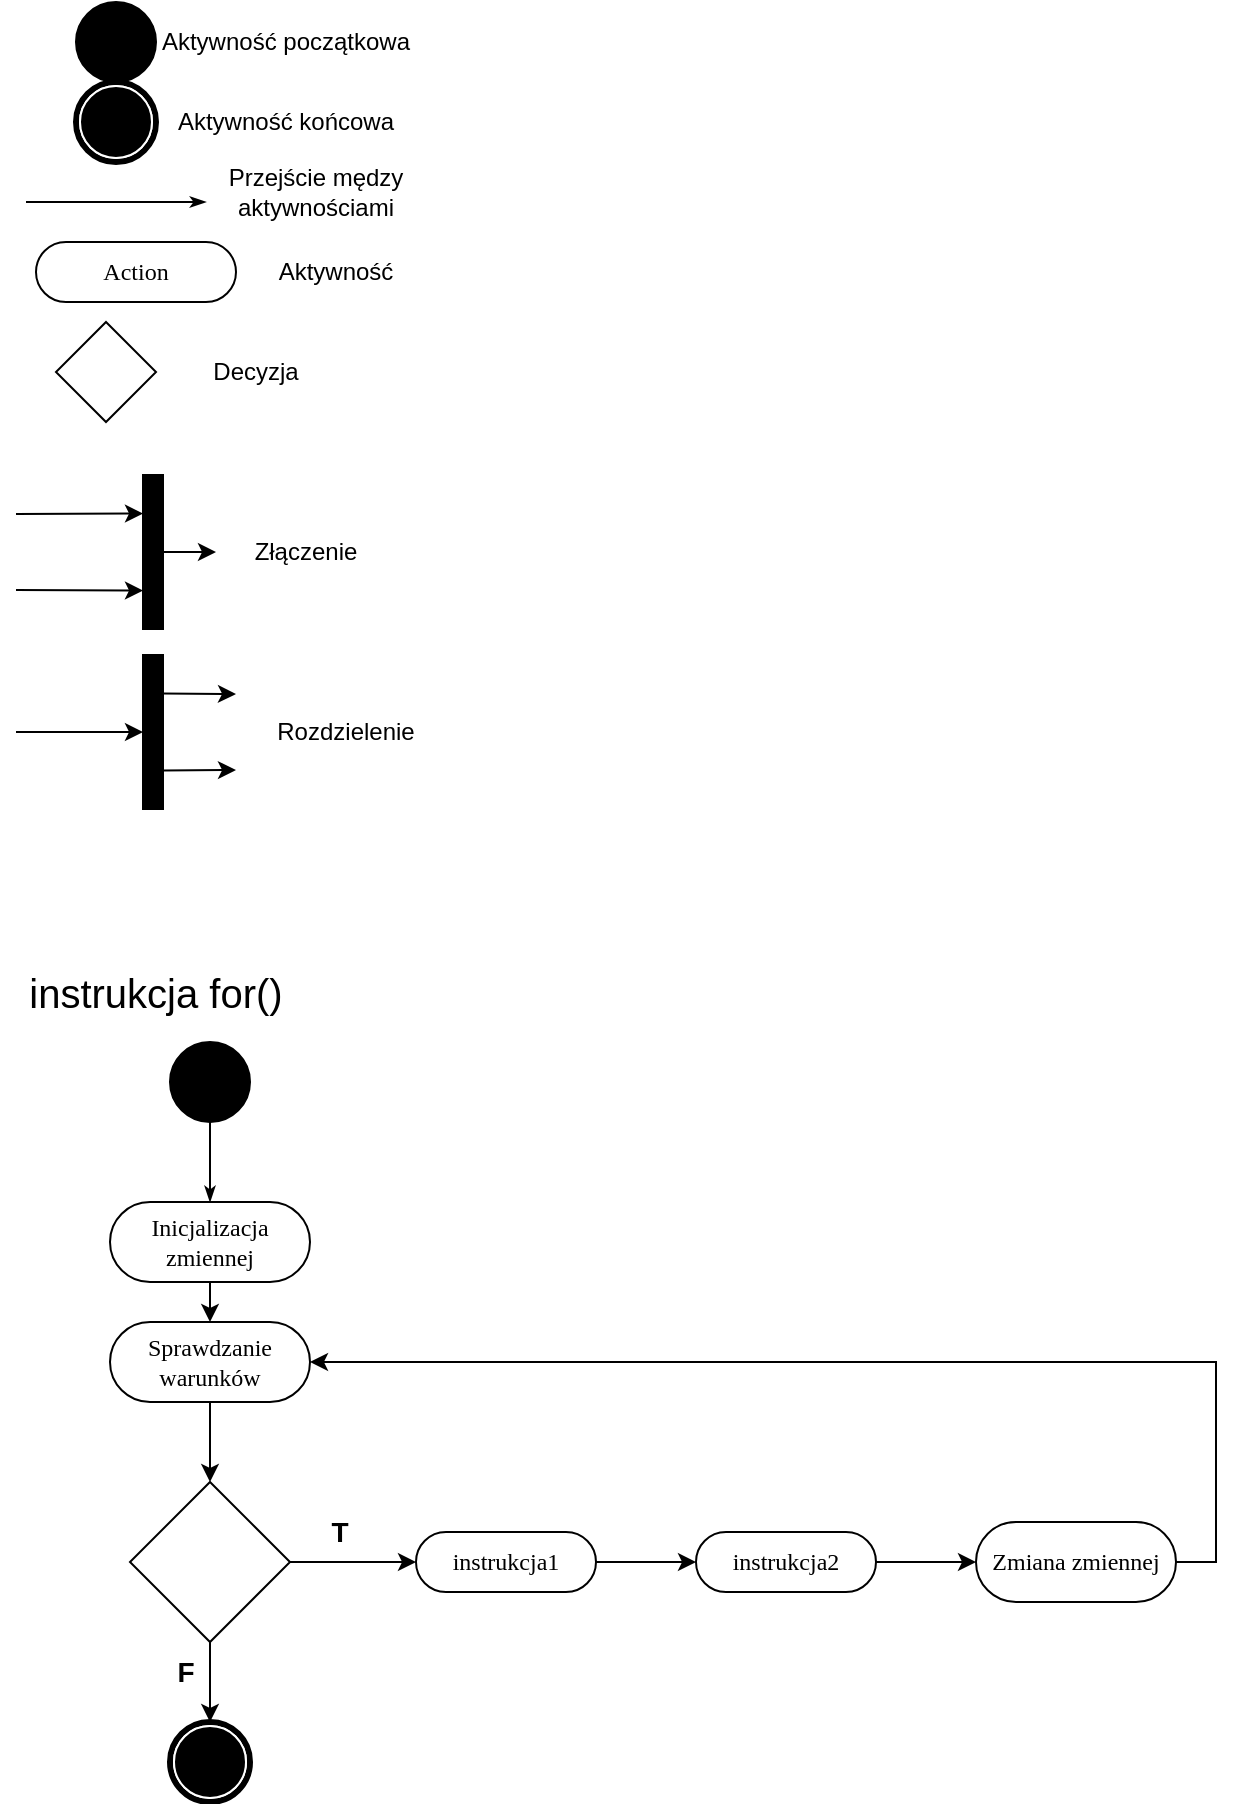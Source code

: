 <mxfile version="26.2.3" pages="7">
  <diagram id="w_kx2FqUCntdmE35-6Ks" name="Page-1">
    <mxGraphModel dx="1050" dy="542" grid="1" gridSize="10" guides="1" tooltips="1" connect="1" arrows="1" fold="1" page="1" pageScale="1" pageWidth="827" pageHeight="1169" math="0" shadow="0">
      <root>
        <mxCell id="0" />
        <mxCell id="1" parent="0" />
        <mxCell id="FZ1xehRNkNWjk5WlEBEU-1" value="" style="ellipse;whiteSpace=wrap;html=1;rounded=0;shadow=0;comic=0;labelBackgroundColor=none;strokeWidth=1;fillColor=#000000;fontFamily=Verdana;fontSize=12;align=center;" parent="1" vertex="1">
          <mxGeometry x="70" y="40" width="40" height="40" as="geometry" />
        </mxCell>
        <mxCell id="FZ1xehRNkNWjk5WlEBEU-4" value="Aktywność początkowa" style="text;html=1;align=center;verticalAlign=middle;whiteSpace=wrap;rounded=0;" parent="1" vertex="1">
          <mxGeometry x="110" y="45" width="130" height="30" as="geometry" />
        </mxCell>
        <mxCell id="4lk_tip4tuXyMQHW5981-1" value="" style="shape=mxgraph.bpmn.shape;html=1;verticalLabelPosition=bottom;labelBackgroundColor=#ffffff;verticalAlign=top;perimeter=ellipsePerimeter;outline=end;symbol=terminate;rounded=0;shadow=0;comic=0;strokeWidth=1;fontFamily=Verdana;fontSize=12;align=center;" parent="1" vertex="1">
          <mxGeometry x="70" y="80" width="40" height="40" as="geometry" />
        </mxCell>
        <mxCell id="4lk_tip4tuXyMQHW5981-2" value="Aktywność końcowa" style="text;html=1;align=center;verticalAlign=middle;whiteSpace=wrap;rounded=0;" parent="1" vertex="1">
          <mxGeometry x="110" y="85" width="130" height="30" as="geometry" />
        </mxCell>
        <mxCell id="XvQLIIZSQUq92FYBTIFU-1" style="edgeStyle=orthogonalEdgeStyle;rounded=0;html=1;labelBackgroundColor=none;startArrow=none;startFill=0;startSize=5;endArrow=classicThin;endFill=1;endSize=5;jettySize=auto;orthogonalLoop=1;strokeWidth=1;fontFamily=Verdana;fontSize=12" parent="1" edge="1">
          <mxGeometry relative="1" as="geometry">
            <Array as="points">
              <mxPoint x="125" y="140" />
              <mxPoint x="125" y="140" />
            </Array>
            <mxPoint x="45" y="140" as="sourcePoint" />
            <mxPoint x="135" y="140" as="targetPoint" />
          </mxGeometry>
        </mxCell>
        <mxCell id="XvQLIIZSQUq92FYBTIFU-2" value="Przejście mędzy aktywnościami" style="text;html=1;align=center;verticalAlign=middle;whiteSpace=wrap;rounded=0;" parent="1" vertex="1">
          <mxGeometry x="130" y="120" width="120" height="30" as="geometry" />
        </mxCell>
        <mxCell id="U39J2yKCnvJBjRCNDWG9-1" value="Action" style="rounded=1;whiteSpace=wrap;html=1;shadow=0;comic=0;labelBackgroundColor=none;strokeWidth=1;fontFamily=Verdana;fontSize=12;align=center;arcSize=50;" parent="1" vertex="1">
          <mxGeometry x="50" y="160" width="100" height="30" as="geometry" />
        </mxCell>
        <mxCell id="U39J2yKCnvJBjRCNDWG9-2" value="Aktywność" style="text;html=1;align=center;verticalAlign=middle;whiteSpace=wrap;rounded=0;" parent="1" vertex="1">
          <mxGeometry x="160" y="160" width="80" height="30" as="geometry" />
        </mxCell>
        <mxCell id="mOlvV827mGA5ZxGMZxDe-1" value="" style="rhombus;whiteSpace=wrap;html=1;" parent="1" vertex="1">
          <mxGeometry x="60" y="200" width="50" height="50" as="geometry" />
        </mxCell>
        <mxCell id="mOlvV827mGA5ZxGMZxDe-2" value="Decyzja" style="text;html=1;align=center;verticalAlign=middle;whiteSpace=wrap;rounded=0;" parent="1" vertex="1">
          <mxGeometry x="130" y="210" width="60" height="30" as="geometry" />
        </mxCell>
        <mxCell id="gX18eS5_Al3H6jgC21_I-1" value="" style="whiteSpace=wrap;html=1;rounded=0;shadow=0;comic=0;labelBackgroundColor=none;strokeWidth=1;fillColor=#000000;fontFamily=Verdana;fontSize=12;align=center;rotation=90;" parent="1" vertex="1">
          <mxGeometry x="70" y="310" width="77" height="10" as="geometry" />
        </mxCell>
        <mxCell id="gX18eS5_Al3H6jgC21_I-2" value="" style="endArrow=classic;html=1;rounded=0;entryX=0.25;entryY=1;entryDx=0;entryDy=0;" parent="1" target="gX18eS5_Al3H6jgC21_I-1" edge="1">
          <mxGeometry width="50" height="50" relative="1" as="geometry">
            <mxPoint x="40" y="296" as="sourcePoint" />
            <mxPoint x="470" y="300" as="targetPoint" />
          </mxGeometry>
        </mxCell>
        <mxCell id="gX18eS5_Al3H6jgC21_I-3" value="" style="endArrow=classic;html=1;rounded=0;entryX=0.75;entryY=1;entryDx=0;entryDy=0;" parent="1" target="gX18eS5_Al3H6jgC21_I-1" edge="1">
          <mxGeometry width="50" height="50" relative="1" as="geometry">
            <mxPoint x="40" y="334" as="sourcePoint" />
            <mxPoint x="90" y="330" as="targetPoint" />
          </mxGeometry>
        </mxCell>
        <mxCell id="gX18eS5_Al3H6jgC21_I-4" value="" style="endArrow=classic;html=1;rounded=0;exitX=0.5;exitY=0;exitDx=0;exitDy=0;" parent="1" source="gX18eS5_Al3H6jgC21_I-1" target="gX18eS5_Al3H6jgC21_I-5" edge="1">
          <mxGeometry width="50" height="50" relative="1" as="geometry">
            <mxPoint x="420" y="350" as="sourcePoint" />
            <mxPoint x="170" y="315" as="targetPoint" />
          </mxGeometry>
        </mxCell>
        <mxCell id="gX18eS5_Al3H6jgC21_I-5" value="Złączenie" style="text;html=1;align=center;verticalAlign=middle;whiteSpace=wrap;rounded=0;" parent="1" vertex="1">
          <mxGeometry x="140" y="300" width="90" height="30" as="geometry" />
        </mxCell>
        <mxCell id="Yi0ofjkJv2FGq6178irO-1" value="" style="whiteSpace=wrap;html=1;rounded=0;shadow=0;comic=0;labelBackgroundColor=none;strokeWidth=1;fillColor=#000000;fontFamily=Verdana;fontSize=12;align=center;rotation=90;" parent="1" vertex="1">
          <mxGeometry x="70" y="400" width="77" height="10" as="geometry" />
        </mxCell>
        <mxCell id="Yi0ofjkJv2FGq6178irO-3" value="" style="endArrow=classic;html=1;rounded=0;entryX=0.5;entryY=1;entryDx=0;entryDy=0;" parent="1" target="Yi0ofjkJv2FGq6178irO-1" edge="1">
          <mxGeometry width="50" height="50" relative="1" as="geometry">
            <mxPoint x="40" y="405" as="sourcePoint" />
            <mxPoint x="470" y="300" as="targetPoint" />
          </mxGeometry>
        </mxCell>
        <mxCell id="Yi0ofjkJv2FGq6178irO-4" value="" style="endArrow=classic;html=1;rounded=0;exitX=0.25;exitY=0;exitDx=0;exitDy=0;" parent="1" source="Yi0ofjkJv2FGq6178irO-1" edge="1">
          <mxGeometry width="50" height="50" relative="1" as="geometry">
            <mxPoint x="200" y="420" as="sourcePoint" />
            <mxPoint x="150" y="386" as="targetPoint" />
          </mxGeometry>
        </mxCell>
        <mxCell id="Yi0ofjkJv2FGq6178irO-5" value="" style="endArrow=classic;html=1;rounded=0;exitX=0.75;exitY=0;exitDx=0;exitDy=0;" parent="1" source="Yi0ofjkJv2FGq6178irO-1" edge="1">
          <mxGeometry width="50" height="50" relative="1" as="geometry">
            <mxPoint x="420" y="350" as="sourcePoint" />
            <mxPoint x="150" y="424" as="targetPoint" />
          </mxGeometry>
        </mxCell>
        <mxCell id="Yi0ofjkJv2FGq6178irO-6" value="Rozdzielenie" style="text;html=1;align=center;verticalAlign=middle;whiteSpace=wrap;rounded=0;" parent="1" vertex="1">
          <mxGeometry x="150" y="390" width="110" height="30" as="geometry" />
        </mxCell>
        <mxCell id="RwnUWSRpv2X-GetTT3OU-1" value="&lt;font style=&quot;font-size: 20px;&quot;&gt;instrukcja for()&lt;/font&gt;" style="text;html=1;align=center;verticalAlign=middle;whiteSpace=wrap;rounded=0;" vertex="1" parent="1">
          <mxGeometry x="40" y="520" width="140" height="30" as="geometry" />
        </mxCell>
        <mxCell id="RwnUWSRpv2X-GetTT3OU-2" value="" style="ellipse;whiteSpace=wrap;html=1;rounded=0;shadow=0;comic=0;labelBackgroundColor=none;strokeWidth=1;fillColor=#000000;fontFamily=Verdana;fontSize=12;align=center;" vertex="1" parent="1">
          <mxGeometry x="117" y="560" width="40" height="40" as="geometry" />
        </mxCell>
        <mxCell id="RwnUWSRpv2X-GetTT3OU-3" style="edgeStyle=orthogonalEdgeStyle;rounded=0;html=1;labelBackgroundColor=none;startArrow=none;startFill=0;startSize=5;endArrow=classicThin;endFill=1;endSize=5;jettySize=auto;orthogonalLoop=1;strokeWidth=1;fontFamily=Verdana;fontSize=12;exitX=0.5;exitY=1;exitDx=0;exitDy=0;" edge="1" parent="1" source="RwnUWSRpv2X-GetTT3OU-2">
          <mxGeometry relative="1" as="geometry">
            <Array as="points">
              <mxPoint x="137" y="630" />
            </Array>
            <mxPoint x="130" y="630" as="sourcePoint" />
            <mxPoint x="137" y="640" as="targetPoint" />
          </mxGeometry>
        </mxCell>
        <mxCell id="RwnUWSRpv2X-GetTT3OU-4" value="Sprawdzanie warunków" style="rounded=1;whiteSpace=wrap;html=1;shadow=0;comic=0;labelBackgroundColor=none;strokeWidth=1;fontFamily=Verdana;fontSize=12;align=center;arcSize=50;" vertex="1" parent="1">
          <mxGeometry x="87" y="700" width="100" height="40" as="geometry" />
        </mxCell>
        <mxCell id="tK-nnFhGz2nqMQFVTAQg-3" value="" style="endArrow=classic;html=1;rounded=0;exitX=0.5;exitY=1;exitDx=0;exitDy=0;entryX=0.5;entryY=0;entryDx=0;entryDy=0;" edge="1" parent="1" source="RwnUWSRpv2X-GetTT3OU-4">
          <mxGeometry width="50" height="50" relative="1" as="geometry">
            <mxPoint x="230" y="770" as="sourcePoint" />
            <mxPoint x="137" y="780" as="targetPoint" />
          </mxGeometry>
        </mxCell>
        <mxCell id="tK-nnFhGz2nqMQFVTAQg-5" style="edgeStyle=orthogonalEdgeStyle;rounded=0;orthogonalLoop=1;jettySize=auto;html=1;exitX=0.5;exitY=1;exitDx=0;exitDy=0;" edge="1" parent="1" source="tK-nnFhGz2nqMQFVTAQg-4">
          <mxGeometry relative="1" as="geometry">
            <mxPoint x="137" y="900" as="targetPoint" />
          </mxGeometry>
        </mxCell>
        <mxCell id="tK-nnFhGz2nqMQFVTAQg-7" style="edgeStyle=orthogonalEdgeStyle;rounded=0;orthogonalLoop=1;jettySize=auto;html=1;exitX=1;exitY=0.5;exitDx=0;exitDy=0;" edge="1" parent="1" source="tK-nnFhGz2nqMQFVTAQg-4">
          <mxGeometry relative="1" as="geometry">
            <mxPoint x="240" y="820" as="targetPoint" />
          </mxGeometry>
        </mxCell>
        <mxCell id="tK-nnFhGz2nqMQFVTAQg-4" value="" style="rhombus;whiteSpace=wrap;html=1;" vertex="1" parent="1">
          <mxGeometry x="97" y="780" width="80" height="80" as="geometry" />
        </mxCell>
        <mxCell id="tK-nnFhGz2nqMQFVTAQg-6" value="" style="shape=mxgraph.bpmn.shape;html=1;verticalLabelPosition=bottom;labelBackgroundColor=#ffffff;verticalAlign=top;perimeter=ellipsePerimeter;outline=end;symbol=terminate;rounded=0;shadow=0;comic=0;strokeWidth=1;fontFamily=Verdana;fontSize=12;align=center;" vertex="1" parent="1">
          <mxGeometry x="117" y="900" width="40" height="40" as="geometry" />
        </mxCell>
        <mxCell id="tK-nnFhGz2nqMQFVTAQg-9" value="&lt;font style=&quot;font-size: 14px;&quot;&gt;&lt;b&gt;F&lt;/b&gt;&lt;/font&gt;" style="text;html=1;align=center;verticalAlign=middle;whiteSpace=wrap;rounded=0;" vertex="1" parent="1">
          <mxGeometry x="110" y="860" width="30" height="30" as="geometry" />
        </mxCell>
        <mxCell id="tK-nnFhGz2nqMQFVTAQg-11" value="&lt;b&gt;&lt;font style=&quot;font-size: 14px;&quot;&gt;T&lt;/font&gt;&lt;/b&gt;" style="text;html=1;align=center;verticalAlign=middle;whiteSpace=wrap;rounded=0;" vertex="1" parent="1">
          <mxGeometry x="187" y="790" width="30" height="30" as="geometry" />
        </mxCell>
        <mxCell id="9emASSuMV7e-R973T1c0-4" style="edgeStyle=orthogonalEdgeStyle;rounded=0;orthogonalLoop=1;jettySize=auto;html=1;exitX=1;exitY=0.5;exitDx=0;exitDy=0;" edge="1" parent="1" source="tK-nnFhGz2nqMQFVTAQg-12" target="9emASSuMV7e-R973T1c0-3">
          <mxGeometry relative="1" as="geometry" />
        </mxCell>
        <mxCell id="tK-nnFhGz2nqMQFVTAQg-12" value="instrukcja2" style="rounded=1;whiteSpace=wrap;html=1;shadow=0;comic=0;labelBackgroundColor=none;strokeWidth=1;fontFamily=Verdana;fontSize=12;align=center;arcSize=50;" vertex="1" parent="1">
          <mxGeometry x="380" y="805" width="90" height="30" as="geometry" />
        </mxCell>
        <mxCell id="tK-nnFhGz2nqMQFVTAQg-14" value="" style="endArrow=classic;html=1;rounded=0;" edge="1" parent="1">
          <mxGeometry width="50" height="50" relative="1" as="geometry">
            <mxPoint x="330" y="820" as="sourcePoint" />
            <mxPoint x="380" y="820" as="targetPoint" />
          </mxGeometry>
        </mxCell>
        <mxCell id="tK-nnFhGz2nqMQFVTAQg-15" value="instrukcja1" style="rounded=1;whiteSpace=wrap;html=1;shadow=0;comic=0;labelBackgroundColor=none;strokeWidth=1;fontFamily=Verdana;fontSize=12;align=center;arcSize=50;" vertex="1" parent="1">
          <mxGeometry x="240" y="805" width="90" height="30" as="geometry" />
        </mxCell>
        <mxCell id="tK-nnFhGz2nqMQFVTAQg-16" value="" style="endArrow=classic;html=1;rounded=0;entryX=1;entryY=0.5;entryDx=0;entryDy=0;exitX=1;exitY=0.5;exitDx=0;exitDy=0;" edge="1" parent="1" source="9emASSuMV7e-R973T1c0-3" target="RwnUWSRpv2X-GetTT3OU-4">
          <mxGeometry width="50" height="50" relative="1" as="geometry">
            <mxPoint x="600" y="720" as="sourcePoint" />
            <mxPoint x="520" y="770" as="targetPoint" />
            <Array as="points">
              <mxPoint x="640" y="820" />
              <mxPoint x="640" y="720" />
            </Array>
          </mxGeometry>
        </mxCell>
        <mxCell id="9emASSuMV7e-R973T1c0-2" style="edgeStyle=orthogonalEdgeStyle;rounded=0;orthogonalLoop=1;jettySize=auto;html=1;exitX=0.5;exitY=1;exitDx=0;exitDy=0;entryX=0.5;entryY=0;entryDx=0;entryDy=0;" edge="1" parent="1" source="9emASSuMV7e-R973T1c0-1" target="RwnUWSRpv2X-GetTT3OU-4">
          <mxGeometry relative="1" as="geometry" />
        </mxCell>
        <mxCell id="9emASSuMV7e-R973T1c0-1" value="Inicjalizacja zmiennej" style="rounded=1;whiteSpace=wrap;html=1;shadow=0;comic=0;labelBackgroundColor=none;strokeWidth=1;fontFamily=Verdana;fontSize=12;align=center;arcSize=50;" vertex="1" parent="1">
          <mxGeometry x="87" y="640" width="100" height="40" as="geometry" />
        </mxCell>
        <mxCell id="9emASSuMV7e-R973T1c0-3" value="&lt;span style=&quot;white-space: pre-wrap;&quot; data-src-align=&quot;0:9&quot; class=&quot;EzKURWReUAB5oZgtQNkl&quot;&gt;Zmiana&lt;/span&gt;&lt;span style=&quot;white-space: pre-wrap;&quot;&gt; &lt;/span&gt;&lt;span style=&quot;white-space: pre-wrap;&quot; data-src-align=&quot;10:10&quot; class=&quot;EzKURWReUAB5oZgtQNkl&quot;&gt;zmiennej&lt;/span&gt;" style="rounded=1;whiteSpace=wrap;html=1;shadow=0;comic=0;labelBackgroundColor=none;strokeWidth=1;fontFamily=Verdana;fontSize=12;align=center;arcSize=50;" vertex="1" parent="1">
          <mxGeometry x="520" y="800" width="100" height="40" as="geometry" />
        </mxCell>
      </root>
    </mxGraphModel>
  </diagram>
  <diagram id="jdPxQLxnuPbwRJs6Wqp7" name="Page-2">
    <mxGraphModel dx="1050" dy="542" grid="1" gridSize="10" guides="1" tooltips="1" connect="1" arrows="1" fold="1" page="1" pageScale="1" pageWidth="827" pageHeight="1169" math="0" shadow="0">
      <root>
        <mxCell id="0" />
        <mxCell id="1" parent="0" />
        <mxCell id="TXU6eanO1Jubr0v6Hg8s-1" value="instrukcja warunek if-else" style="text;whiteSpace=wrap;fontSize=20;" vertex="1" parent="1">
          <mxGeometry x="40" y="40" width="240" height="40" as="geometry" />
        </mxCell>
        <mxCell id="FbyyjFnOJV8B7wnbFXzh-1" value="" style="ellipse;whiteSpace=wrap;html=1;rounded=0;shadow=0;comic=0;labelBackgroundColor=none;strokeWidth=1;fillColor=#000000;fontFamily=Verdana;fontSize=12;align=center;" vertex="1" parent="1">
          <mxGeometry x="80" y="120" width="40" height="40" as="geometry" />
        </mxCell>
        <mxCell id="FbyyjFnOJV8B7wnbFXzh-2" style="edgeStyle=orthogonalEdgeStyle;rounded=0;html=1;labelBackgroundColor=none;startArrow=none;startFill=0;startSize=5;endArrow=classicThin;endFill=1;endSize=5;jettySize=auto;orthogonalLoop=1;strokeWidth=1;fontFamily=Verdana;fontSize=12;exitX=0.5;exitY=1;exitDx=0;exitDy=0;" edge="1" parent="1" source="FbyyjFnOJV8B7wnbFXzh-1">
          <mxGeometry relative="1" as="geometry">
            <Array as="points">
              <mxPoint x="100" y="190" />
            </Array>
            <mxPoint x="93" y="190" as="sourcePoint" />
            <mxPoint x="100" y="200" as="targetPoint" />
          </mxGeometry>
        </mxCell>
        <mxCell id="FbyyjFnOJV8B7wnbFXzh-3" value="Sprawdzanie warunków" style="rounded=1;whiteSpace=wrap;html=1;shadow=0;comic=0;labelBackgroundColor=none;strokeWidth=1;fontFamily=Verdana;fontSize=12;align=center;arcSize=50;" vertex="1" parent="1">
          <mxGeometry x="50" y="200" width="100" height="40" as="geometry" />
        </mxCell>
        <mxCell id="FbyyjFnOJV8B7wnbFXzh-4" value="" style="endArrow=classic;html=1;rounded=0;exitX=0.5;exitY=1;exitDx=0;exitDy=0;entryX=0.5;entryY=0;entryDx=0;entryDy=0;" edge="1" parent="1" source="FbyyjFnOJV8B7wnbFXzh-3">
          <mxGeometry width="50" height="50" relative="1" as="geometry">
            <mxPoint x="193" y="270" as="sourcePoint" />
            <mxPoint x="100" y="280" as="targetPoint" />
          </mxGeometry>
        </mxCell>
        <mxCell id="FbyyjFnOJV8B7wnbFXzh-5" style="edgeStyle=orthogonalEdgeStyle;rounded=0;orthogonalLoop=1;jettySize=auto;html=1;exitX=0.5;exitY=1;exitDx=0;exitDy=0;" edge="1" parent="1" source="FbyyjFnOJV8B7wnbFXzh-7">
          <mxGeometry relative="1" as="geometry">
            <mxPoint x="100" y="400" as="targetPoint" />
          </mxGeometry>
        </mxCell>
        <mxCell id="FbyyjFnOJV8B7wnbFXzh-6" style="edgeStyle=orthogonalEdgeStyle;rounded=0;orthogonalLoop=1;jettySize=auto;html=1;exitX=1;exitY=0.5;exitDx=0;exitDy=0;" edge="1" parent="1" source="FbyyjFnOJV8B7wnbFXzh-7">
          <mxGeometry relative="1" as="geometry">
            <mxPoint x="203" y="320" as="targetPoint" />
          </mxGeometry>
        </mxCell>
        <mxCell id="FbyyjFnOJV8B7wnbFXzh-7" value="" style="rhombus;whiteSpace=wrap;html=1;" vertex="1" parent="1">
          <mxGeometry x="60" y="280" width="80" height="80" as="geometry" />
        </mxCell>
        <mxCell id="FbyyjFnOJV8B7wnbFXzh-8" value="" style="shape=mxgraph.bpmn.shape;html=1;verticalLabelPosition=bottom;labelBackgroundColor=#ffffff;verticalAlign=top;perimeter=ellipsePerimeter;outline=end;symbol=terminate;rounded=0;shadow=0;comic=0;strokeWidth=1;fontFamily=Verdana;fontSize=12;align=center;" vertex="1" parent="1">
          <mxGeometry x="80" y="480" width="40" height="40" as="geometry" />
        </mxCell>
        <mxCell id="FbyyjFnOJV8B7wnbFXzh-9" value="&lt;font style=&quot;font-size: 14px;&quot;&gt;&lt;b&gt;F&lt;/b&gt;&lt;/font&gt;" style="text;html=1;align=center;verticalAlign=middle;whiteSpace=wrap;rounded=0;" vertex="1" parent="1">
          <mxGeometry x="73" y="360" width="30" height="30" as="geometry" />
        </mxCell>
        <mxCell id="FbyyjFnOJV8B7wnbFXzh-10" value="&lt;b&gt;&lt;font style=&quot;font-size: 14px;&quot;&gt;T&lt;/font&gt;&lt;/b&gt;" style="text;html=1;align=center;verticalAlign=middle;whiteSpace=wrap;rounded=0;" vertex="1" parent="1">
          <mxGeometry x="150" y="290" width="30" height="30" as="geometry" />
        </mxCell>
        <mxCell id="FbyyjFnOJV8B7wnbFXzh-22" style="edgeStyle=orthogonalEdgeStyle;rounded=0;orthogonalLoop=1;jettySize=auto;html=1;exitX=0.5;exitY=1;exitDx=0;exitDy=0;entryX=0.5;entryY=0;entryDx=0;entryDy=0;" edge="1" parent="1" source="FbyyjFnOJV8B7wnbFXzh-11" target="FbyyjFnOJV8B7wnbFXzh-8">
          <mxGeometry relative="1" as="geometry" />
        </mxCell>
        <mxCell id="FbyyjFnOJV8B7wnbFXzh-11" value="instrukcja2" style="rounded=1;whiteSpace=wrap;html=1;shadow=0;comic=0;labelBackgroundColor=none;strokeWidth=1;fontFamily=Verdana;fontSize=12;align=center;arcSize=50;" vertex="1" parent="1">
          <mxGeometry x="55" y="400" width="90" height="30" as="geometry" />
        </mxCell>
        <mxCell id="FbyyjFnOJV8B7wnbFXzh-12" value="" style="endArrow=classic;html=1;rounded=0;entryX=1;entryY=0.5;entryDx=0;entryDy=0;exitX=1;exitY=0.5;exitDx=0;exitDy=0;" edge="1" parent="1" source="FbyyjFnOJV8B7wnbFXzh-13" target="FbyyjFnOJV8B7wnbFXzh-8">
          <mxGeometry width="50" height="50" relative="1" as="geometry">
            <mxPoint x="320" y="320" as="sourcePoint" />
            <mxPoint x="343" y="320" as="targetPoint" />
            <Array as="points">
              <mxPoint x="320" y="320" />
              <mxPoint x="320" y="500" />
            </Array>
          </mxGeometry>
        </mxCell>
        <mxCell id="FbyyjFnOJV8B7wnbFXzh-13" value="instrukcja1" style="rounded=1;whiteSpace=wrap;html=1;shadow=0;comic=0;labelBackgroundColor=none;strokeWidth=1;fontFamily=Verdana;fontSize=12;align=center;arcSize=50;" vertex="1" parent="1">
          <mxGeometry x="203" y="305" width="90" height="30" as="geometry" />
        </mxCell>
      </root>
    </mxGraphModel>
  </diagram>
  <diagram id="zEAc-zCl88HkdjdqWWX1" name="page-3">
    <mxGraphModel dx="1050" dy="542" grid="1" gridSize="10" guides="1" tooltips="1" connect="1" arrows="1" fold="1" page="1" pageScale="1" pageWidth="827" pageHeight="1169" math="0" shadow="0">
      <root>
        <mxCell id="0" />
        <mxCell id="1" parent="0" />
        <mxCell id="CHLKVsuMIlPSRl3qFHhm-1" value="instrukcja while" style="text;whiteSpace=wrap;fontSize=20;" vertex="1" parent="1">
          <mxGeometry x="40" y="40" width="150" height="40" as="geometry" />
        </mxCell>
        <mxCell id="3d9QQM9I_QeodNrzl918-1" value="" style="ellipse;whiteSpace=wrap;html=1;rounded=0;shadow=0;comic=0;labelBackgroundColor=none;strokeWidth=1;fillColor=#000000;fontFamily=Verdana;fontSize=12;align=center;" vertex="1" parent="1">
          <mxGeometry x="80" y="120" width="40" height="40" as="geometry" />
        </mxCell>
        <mxCell id="3d9QQM9I_QeodNrzl918-2" style="edgeStyle=orthogonalEdgeStyle;rounded=0;html=1;labelBackgroundColor=none;startArrow=none;startFill=0;startSize=5;endArrow=classicThin;endFill=1;endSize=5;jettySize=auto;orthogonalLoop=1;strokeWidth=1;fontFamily=Verdana;fontSize=12;exitX=0.5;exitY=1;exitDx=0;exitDy=0;" edge="1" parent="1" source="3d9QQM9I_QeodNrzl918-1">
          <mxGeometry relative="1" as="geometry">
            <Array as="points">
              <mxPoint x="100" y="190" />
            </Array>
            <mxPoint x="93" y="190" as="sourcePoint" />
            <mxPoint x="100" y="200" as="targetPoint" />
          </mxGeometry>
        </mxCell>
        <mxCell id="3d9QQM9I_QeodNrzl918-3" value="Sprawdzanie warunków" style="rounded=1;whiteSpace=wrap;html=1;shadow=0;comic=0;labelBackgroundColor=none;strokeWidth=1;fontFamily=Verdana;fontSize=12;align=center;arcSize=50;" vertex="1" parent="1">
          <mxGeometry x="50" y="200" width="100" height="40" as="geometry" />
        </mxCell>
        <mxCell id="3d9QQM9I_QeodNrzl918-4" value="" style="endArrow=classic;html=1;rounded=0;exitX=0.5;exitY=1;exitDx=0;exitDy=0;entryX=0.5;entryY=0;entryDx=0;entryDy=0;" edge="1" parent="1" source="3d9QQM9I_QeodNrzl918-3">
          <mxGeometry width="50" height="50" relative="1" as="geometry">
            <mxPoint x="193" y="270" as="sourcePoint" />
            <mxPoint x="100" y="280" as="targetPoint" />
          </mxGeometry>
        </mxCell>
        <mxCell id="3d9QQM9I_QeodNrzl918-5" style="edgeStyle=orthogonalEdgeStyle;rounded=0;orthogonalLoop=1;jettySize=auto;html=1;exitX=0.5;exitY=1;exitDx=0;exitDy=0;" edge="1" parent="1" source="3d9QQM9I_QeodNrzl918-7">
          <mxGeometry relative="1" as="geometry">
            <mxPoint x="100" y="400" as="targetPoint" />
          </mxGeometry>
        </mxCell>
        <mxCell id="3d9QQM9I_QeodNrzl918-6" style="edgeStyle=orthogonalEdgeStyle;rounded=0;orthogonalLoop=1;jettySize=auto;html=1;exitX=1;exitY=0.5;exitDx=0;exitDy=0;" edge="1" parent="1" source="3d9QQM9I_QeodNrzl918-7">
          <mxGeometry relative="1" as="geometry">
            <mxPoint x="203" y="320" as="targetPoint" />
          </mxGeometry>
        </mxCell>
        <mxCell id="3d9QQM9I_QeodNrzl918-7" value="" style="rhombus;whiteSpace=wrap;html=1;" vertex="1" parent="1">
          <mxGeometry x="60" y="280" width="80" height="80" as="geometry" />
        </mxCell>
        <mxCell id="3d9QQM9I_QeodNrzl918-8" value="" style="shape=mxgraph.bpmn.shape;html=1;verticalLabelPosition=bottom;labelBackgroundColor=#ffffff;verticalAlign=top;perimeter=ellipsePerimeter;outline=end;symbol=terminate;rounded=0;shadow=0;comic=0;strokeWidth=1;fontFamily=Verdana;fontSize=12;align=center;" vertex="1" parent="1">
          <mxGeometry x="80" y="400" width="40" height="40" as="geometry" />
        </mxCell>
        <mxCell id="3d9QQM9I_QeodNrzl918-9" value="&lt;font style=&quot;font-size: 14px;&quot;&gt;&lt;b&gt;F&lt;/b&gt;&lt;/font&gt;" style="text;html=1;align=center;verticalAlign=middle;whiteSpace=wrap;rounded=0;" vertex="1" parent="1">
          <mxGeometry x="73" y="360" width="30" height="30" as="geometry" />
        </mxCell>
        <mxCell id="3d9QQM9I_QeodNrzl918-10" value="&lt;b&gt;&lt;font style=&quot;font-size: 14px;&quot;&gt;T&lt;/font&gt;&lt;/b&gt;" style="text;html=1;align=center;verticalAlign=middle;whiteSpace=wrap;rounded=0;" vertex="1" parent="1">
          <mxGeometry x="150" y="290" width="30" height="30" as="geometry" />
        </mxCell>
        <mxCell id="3d9QQM9I_QeodNrzl918-13" value="" style="endArrow=classic;html=1;rounded=0;entryX=1;entryY=0.5;entryDx=0;entryDy=0;exitX=1;exitY=0.5;exitDx=0;exitDy=0;" edge="1" parent="1" source="3d9QQM9I_QeodNrzl918-14" target="3d9QQM9I_QeodNrzl918-3">
          <mxGeometry width="50" height="50" relative="1" as="geometry">
            <mxPoint x="320" y="320" as="sourcePoint" />
            <mxPoint x="343" y="320" as="targetPoint" />
            <Array as="points">
              <mxPoint x="320" y="320" />
              <mxPoint x="320" y="220" />
            </Array>
          </mxGeometry>
        </mxCell>
        <mxCell id="3d9QQM9I_QeodNrzl918-14" value="instrukcja" style="rounded=1;whiteSpace=wrap;html=1;shadow=0;comic=0;labelBackgroundColor=none;strokeWidth=1;fontFamily=Verdana;fontSize=12;align=center;arcSize=50;" vertex="1" parent="1">
          <mxGeometry x="203" y="305" width="90" height="30" as="geometry" />
        </mxCell>
      </root>
    </mxGraphModel>
  </diagram>
  <diagram id="02btnyDBKAlUK5tfnYAF" name="page-4">
    <mxGraphModel dx="1050" dy="542" grid="1" gridSize="10" guides="1" tooltips="1" connect="1" arrows="1" fold="1" page="1" pageScale="1" pageWidth="827" pageHeight="1169" math="0" shadow="0">
      <root>
        <mxCell id="0" />
        <mxCell id="1" parent="0" />
        <mxCell id="BW2oxErtKBCoMnAeaJoO-1" value="instrukcja do-while" style="text;whiteSpace=wrap;fontSize=20;" vertex="1" parent="1">
          <mxGeometry x="40" y="40" width="180" height="40" as="geometry" />
        </mxCell>
        <mxCell id="pOmZ193clBfbNJKpJkKb-1" value="" style="ellipse;whiteSpace=wrap;html=1;rounded=0;shadow=0;comic=0;labelBackgroundColor=none;strokeWidth=1;fillColor=#000000;fontFamily=Verdana;fontSize=12;align=center;" vertex="1" parent="1">
          <mxGeometry x="80" y="120" width="40" height="40" as="geometry" />
        </mxCell>
        <mxCell id="pOmZ193clBfbNJKpJkKb-2" style="edgeStyle=orthogonalEdgeStyle;rounded=0;html=1;labelBackgroundColor=none;startArrow=none;startFill=0;startSize=5;endArrow=classicThin;endFill=1;endSize=5;jettySize=auto;orthogonalLoop=1;strokeWidth=1;fontFamily=Verdana;fontSize=12;exitX=0.5;exitY=1;exitDx=0;exitDy=0;" edge="1" parent="1" source="pOmZ193clBfbNJKpJkKb-1">
          <mxGeometry relative="1" as="geometry">
            <Array as="points">
              <mxPoint x="100" y="190" />
            </Array>
            <mxPoint x="93" y="190" as="sourcePoint" />
            <mxPoint x="100" y="200" as="targetPoint" />
          </mxGeometry>
        </mxCell>
        <mxCell id="pOmZ193clBfbNJKpJkKb-3" value="Sprawdzanie warunków" style="rounded=1;whiteSpace=wrap;html=1;shadow=0;comic=0;labelBackgroundColor=none;strokeWidth=1;fontFamily=Verdana;fontSize=12;align=center;arcSize=50;" vertex="1" parent="1">
          <mxGeometry x="50" y="320" width="100" height="40" as="geometry" />
        </mxCell>
        <mxCell id="pOmZ193clBfbNJKpJkKb-4" value="" style="endArrow=classic;html=1;rounded=0;exitX=0.5;exitY=1;exitDx=0;exitDy=0;entryX=0.5;entryY=0;entryDx=0;entryDy=0;" edge="1" parent="1" source="pOmZ193clBfbNJKpJkKb-3">
          <mxGeometry width="50" height="50" relative="1" as="geometry">
            <mxPoint x="193" y="390" as="sourcePoint" />
            <mxPoint x="100" y="400" as="targetPoint" />
          </mxGeometry>
        </mxCell>
        <mxCell id="pOmZ193clBfbNJKpJkKb-5" style="edgeStyle=orthogonalEdgeStyle;rounded=0;orthogonalLoop=1;jettySize=auto;html=1;exitX=0.5;exitY=1;exitDx=0;exitDy=0;" edge="1" parent="1" source="pOmZ193clBfbNJKpJkKb-7">
          <mxGeometry relative="1" as="geometry">
            <mxPoint x="100" y="520" as="targetPoint" />
          </mxGeometry>
        </mxCell>
        <mxCell id="pOmZ193clBfbNJKpJkKb-6" style="edgeStyle=orthogonalEdgeStyle;rounded=0;orthogonalLoop=1;jettySize=auto;html=1;exitX=1;exitY=0.5;exitDx=0;exitDy=0;entryX=0.5;entryY=0;entryDx=0;entryDy=0;" edge="1" parent="1" source="pOmZ193clBfbNJKpJkKb-7" target="901dqmWamxLzx2MEeCoo-3">
          <mxGeometry relative="1" as="geometry">
            <mxPoint x="203" y="440" as="targetPoint" />
            <Array as="points">
              <mxPoint x="200" y="440" />
              <mxPoint x="200" y="180" />
              <mxPoint x="100" y="180" />
            </Array>
          </mxGeometry>
        </mxCell>
        <mxCell id="pOmZ193clBfbNJKpJkKb-7" value="" style="rhombus;whiteSpace=wrap;html=1;" vertex="1" parent="1">
          <mxGeometry x="60" y="400" width="80" height="80" as="geometry" />
        </mxCell>
        <mxCell id="pOmZ193clBfbNJKpJkKb-8" value="" style="shape=mxgraph.bpmn.shape;html=1;verticalLabelPosition=bottom;labelBackgroundColor=#ffffff;verticalAlign=top;perimeter=ellipsePerimeter;outline=end;symbol=terminate;rounded=0;shadow=0;comic=0;strokeWidth=1;fontFamily=Verdana;fontSize=12;align=center;" vertex="1" parent="1">
          <mxGeometry x="80" y="520" width="40" height="40" as="geometry" />
        </mxCell>
        <mxCell id="pOmZ193clBfbNJKpJkKb-9" value="&lt;font style=&quot;font-size: 14px;&quot;&gt;&lt;b&gt;F&lt;/b&gt;&lt;/font&gt;" style="text;html=1;align=center;verticalAlign=middle;whiteSpace=wrap;rounded=0;" vertex="1" parent="1">
          <mxGeometry x="73" y="480" width="30" height="30" as="geometry" />
        </mxCell>
        <mxCell id="901dqmWamxLzx2MEeCoo-7" style="edgeStyle=orthogonalEdgeStyle;rounded=0;orthogonalLoop=1;jettySize=auto;html=1;exitX=0.5;exitY=1;exitDx=0;exitDy=0;" edge="1" parent="1" source="pOmZ193clBfbNJKpJkKb-12" target="pOmZ193clBfbNJKpJkKb-3">
          <mxGeometry relative="1" as="geometry" />
        </mxCell>
        <mxCell id="pOmZ193clBfbNJKpJkKb-12" value="instrukcja2" style="rounded=1;whiteSpace=wrap;html=1;shadow=0;comic=0;labelBackgroundColor=none;strokeWidth=1;fontFamily=Verdana;fontSize=12;align=center;arcSize=50;" vertex="1" parent="1">
          <mxGeometry x="55" y="260" width="90" height="30" as="geometry" />
        </mxCell>
        <mxCell id="901dqmWamxLzx2MEeCoo-1" value="&lt;b&gt;&lt;font style=&quot;font-size: 14px;&quot;&gt;T&lt;/font&gt;&lt;/b&gt;" style="text;html=1;align=center;verticalAlign=middle;whiteSpace=wrap;rounded=0;" vertex="1" parent="1">
          <mxGeometry x="150" y="410" width="30" height="30" as="geometry" />
        </mxCell>
        <mxCell id="901dqmWamxLzx2MEeCoo-4" style="edgeStyle=orthogonalEdgeStyle;rounded=0;orthogonalLoop=1;jettySize=auto;html=1;exitX=0.5;exitY=1;exitDx=0;exitDy=0;entryX=0.5;entryY=0;entryDx=0;entryDy=0;" edge="1" parent="1" source="901dqmWamxLzx2MEeCoo-3" target="pOmZ193clBfbNJKpJkKb-12">
          <mxGeometry relative="1" as="geometry" />
        </mxCell>
        <mxCell id="901dqmWamxLzx2MEeCoo-3" value="instrukcja1" style="rounded=1;whiteSpace=wrap;html=1;shadow=0;comic=0;labelBackgroundColor=none;strokeWidth=1;fontFamily=Verdana;fontSize=12;align=center;arcSize=50;" vertex="1" parent="1">
          <mxGeometry x="55" y="200" width="90" height="30" as="geometry" />
        </mxCell>
      </root>
    </mxGraphModel>
  </diagram>
  <diagram id="8FbPaHSS_QPl8USHvuh1" name="page-5">
    <mxGraphModel dx="1050" dy="542" grid="1" gridSize="10" guides="1" tooltips="1" connect="1" arrows="1" fold="1" page="1" pageScale="1" pageWidth="827" pageHeight="1169" math="0" shadow="0">
      <root>
        <mxCell id="0" />
        <mxCell id="1" parent="0" />
        <mxCell id="ScIWa-Pf4lRLEOSkcn3_-16" style="edgeStyle=orthogonalEdgeStyle;rounded=0;orthogonalLoop=1;jettySize=auto;html=1;exitX=0.5;exitY=1;exitDx=0;exitDy=0;" edge="1" parent="1" source="ScIWa-Pf4lRLEOSkcn3_-1" target="ScIWa-Pf4lRLEOSkcn3_-3">
          <mxGeometry relative="1" as="geometry" />
        </mxCell>
        <mxCell id="ScIWa-Pf4lRLEOSkcn3_-1" value="" style="ellipse;whiteSpace=wrap;html=1;rounded=0;shadow=0;comic=0;labelBackgroundColor=none;strokeWidth=1;fillColor=#000000;fontFamily=Verdana;fontSize=12;align=center;" vertex="1" parent="1">
          <mxGeometry x="80" y="120" width="40" height="40" as="geometry" />
        </mxCell>
        <mxCell id="ScIWa-Pf4lRLEOSkcn3_-3" value="Sprawdzanie warunków" style="rounded=1;whiteSpace=wrap;html=1;shadow=0;comic=0;labelBackgroundColor=none;strokeWidth=1;fontFamily=Verdana;fontSize=12;align=center;arcSize=50;" vertex="1" parent="1">
          <mxGeometry x="50" y="200" width="100" height="40" as="geometry" />
        </mxCell>
        <mxCell id="ScIWa-Pf4lRLEOSkcn3_-4" value="" style="endArrow=classic;html=1;rounded=0;exitX=0.5;exitY=1;exitDx=0;exitDy=0;entryX=0.5;entryY=0;entryDx=0;entryDy=0;" edge="1" parent="1" source="ScIWa-Pf4lRLEOSkcn3_-3">
          <mxGeometry width="50" height="50" relative="1" as="geometry">
            <mxPoint x="193" y="270" as="sourcePoint" />
            <mxPoint x="100" y="280" as="targetPoint" />
          </mxGeometry>
        </mxCell>
        <mxCell id="ScIWa-Pf4lRLEOSkcn3_-5" style="edgeStyle=orthogonalEdgeStyle;rounded=0;orthogonalLoop=1;jettySize=auto;html=1;exitX=0.5;exitY=1;exitDx=0;exitDy=0;" edge="1" parent="1" source="ScIWa-Pf4lRLEOSkcn3_-7">
          <mxGeometry relative="1" as="geometry">
            <mxPoint x="100" y="400" as="targetPoint" />
          </mxGeometry>
        </mxCell>
        <mxCell id="ScIWa-Pf4lRLEOSkcn3_-25" style="edgeStyle=orthogonalEdgeStyle;rounded=0;orthogonalLoop=1;jettySize=auto;html=1;exitX=1;exitY=0.5;exitDx=0;exitDy=0;" edge="1" parent="1" source="ScIWa-Pf4lRLEOSkcn3_-7" target="ScIWa-Pf4lRLEOSkcn3_-14">
          <mxGeometry relative="1" as="geometry">
            <mxPoint x="190" y="360" as="targetPoint" />
          </mxGeometry>
        </mxCell>
        <mxCell id="ScIWa-Pf4lRLEOSkcn3_-7" value="" style="rhombus;whiteSpace=wrap;html=1;" vertex="1" parent="1">
          <mxGeometry x="60" y="280" width="80" height="80" as="geometry" />
        </mxCell>
        <mxCell id="ScIWa-Pf4lRLEOSkcn3_-8" value="" style="shape=mxgraph.bpmn.shape;html=1;verticalLabelPosition=bottom;labelBackgroundColor=#ffffff;verticalAlign=top;perimeter=ellipsePerimeter;outline=end;symbol=terminate;rounded=0;shadow=0;comic=0;strokeWidth=1;fontFamily=Verdana;fontSize=12;align=center;" vertex="1" parent="1">
          <mxGeometry x="330" y="300" width="40" height="40" as="geometry" />
        </mxCell>
        <mxCell id="ScIWa-Pf4lRLEOSkcn3_-9" value="&lt;font style=&quot;font-size: 14px;&quot;&gt;&lt;b&gt;F&lt;/b&gt;&lt;/font&gt;" style="text;html=1;align=center;verticalAlign=middle;whiteSpace=wrap;rounded=0;" vertex="1" parent="1">
          <mxGeometry x="73" y="360" width="30" height="30" as="geometry" />
        </mxCell>
        <mxCell id="ScIWa-Pf4lRLEOSkcn3_-55" style="edgeStyle=orthogonalEdgeStyle;rounded=0;orthogonalLoop=1;jettySize=auto;html=1;exitX=0.5;exitY=1;exitDx=0;exitDy=0;entryX=1;entryY=0.5;entryDx=0;entryDy=0;" edge="1" parent="1" source="ScIWa-Pf4lRLEOSkcn3_-11" target="ScIWa-Pf4lRLEOSkcn3_-45">
          <mxGeometry relative="1" as="geometry" />
        </mxCell>
        <mxCell id="ScIWa-Pf4lRLEOSkcn3_-11" value="instrukcja2" style="rounded=1;whiteSpace=wrap;html=1;shadow=0;comic=0;labelBackgroundColor=none;strokeWidth=1;fontFamily=Verdana;fontSize=12;align=center;arcSize=50;" vertex="1" parent="1">
          <mxGeometry x="200" y="505" width="90" height="30" as="geometry" />
        </mxCell>
        <mxCell id="ScIWa-Pf4lRLEOSkcn3_-12" value="&lt;b&gt;&lt;font style=&quot;font-size: 14px;&quot;&gt;T&lt;/font&gt;&lt;/b&gt;" style="text;html=1;align=center;verticalAlign=middle;whiteSpace=wrap;rounded=0;" vertex="1" parent="1">
          <mxGeometry x="150" y="290" width="30" height="30" as="geometry" />
        </mxCell>
        <mxCell id="ScIWa-Pf4lRLEOSkcn3_-26" value="" style="edgeStyle=orthogonalEdgeStyle;rounded=0;orthogonalLoop=1;jettySize=auto;html=1;" edge="1" parent="1" source="ScIWa-Pf4lRLEOSkcn3_-14" target="ScIWa-Pf4lRLEOSkcn3_-8">
          <mxGeometry relative="1" as="geometry" />
        </mxCell>
        <mxCell id="ScIWa-Pf4lRLEOSkcn3_-14" value="instrukcja1" style="rounded=1;whiteSpace=wrap;html=1;shadow=0;comic=0;labelBackgroundColor=none;strokeWidth=1;fontFamily=Verdana;fontSize=12;align=center;arcSize=50;" vertex="1" parent="1">
          <mxGeometry x="200" y="305" width="90" height="30" as="geometry" />
        </mxCell>
        <mxCell id="ScIWa-Pf4lRLEOSkcn3_-15" value="instrukcja switch" style="text;whiteSpace=wrap;fontSize=20;" vertex="1" parent="1">
          <mxGeometry x="40" y="40" width="160" height="40" as="geometry" />
        </mxCell>
        <mxCell id="ScIWa-Pf4lRLEOSkcn3_-18" value="Sprawdzanie warunków" style="rounded=1;whiteSpace=wrap;html=1;shadow=0;comic=0;labelBackgroundColor=none;strokeWidth=1;fontFamily=Verdana;fontSize=12;align=center;arcSize=50;" vertex="1" parent="1">
          <mxGeometry x="50" y="400" width="100" height="40" as="geometry" />
        </mxCell>
        <mxCell id="ScIWa-Pf4lRLEOSkcn3_-19" value="" style="endArrow=classic;html=1;rounded=0;exitX=0.5;exitY=1;exitDx=0;exitDy=0;entryX=0.5;entryY=0;entryDx=0;entryDy=0;" edge="1" parent="1" source="ScIWa-Pf4lRLEOSkcn3_-18">
          <mxGeometry width="50" height="50" relative="1" as="geometry">
            <mxPoint x="193" y="470" as="sourcePoint" />
            <mxPoint x="100" y="480" as="targetPoint" />
          </mxGeometry>
        </mxCell>
        <mxCell id="ScIWa-Pf4lRLEOSkcn3_-20" style="edgeStyle=orthogonalEdgeStyle;rounded=0;orthogonalLoop=1;jettySize=auto;html=1;exitX=0.5;exitY=1;exitDx=0;exitDy=0;" edge="1" parent="1" source="ScIWa-Pf4lRLEOSkcn3_-21">
          <mxGeometry relative="1" as="geometry">
            <mxPoint x="100" y="600" as="targetPoint" />
          </mxGeometry>
        </mxCell>
        <mxCell id="ScIWa-Pf4lRLEOSkcn3_-54" style="edgeStyle=orthogonalEdgeStyle;rounded=0;orthogonalLoop=1;jettySize=auto;html=1;exitX=1;exitY=0.5;exitDx=0;exitDy=0;entryX=0;entryY=0.5;entryDx=0;entryDy=0;" edge="1" parent="1" source="ScIWa-Pf4lRLEOSkcn3_-21" target="ScIWa-Pf4lRLEOSkcn3_-11">
          <mxGeometry relative="1" as="geometry" />
        </mxCell>
        <mxCell id="ScIWa-Pf4lRLEOSkcn3_-21" value="" style="rhombus;whiteSpace=wrap;html=1;" vertex="1" parent="1">
          <mxGeometry x="60" y="480" width="80" height="80" as="geometry" />
        </mxCell>
        <mxCell id="ScIWa-Pf4lRLEOSkcn3_-22" value="&lt;font style=&quot;font-size: 14px;&quot;&gt;&lt;b&gt;F&lt;/b&gt;&lt;/font&gt;" style="text;html=1;align=center;verticalAlign=middle;whiteSpace=wrap;rounded=0;" vertex="1" parent="1">
          <mxGeometry x="73" y="560" width="30" height="30" as="geometry" />
        </mxCell>
        <mxCell id="ScIWa-Pf4lRLEOSkcn3_-23" value="&lt;b&gt;&lt;font style=&quot;font-size: 14px;&quot;&gt;T&lt;/font&gt;&lt;/b&gt;" style="text;html=1;align=center;verticalAlign=middle;whiteSpace=wrap;rounded=0;" vertex="1" parent="1">
          <mxGeometry x="150" y="490" width="30" height="30" as="geometry" />
        </mxCell>
        <mxCell id="ScIWa-Pf4lRLEOSkcn3_-53" value="" style="edgeStyle=orthogonalEdgeStyle;rounded=0;orthogonalLoop=1;jettySize=auto;html=1;" edge="1" parent="1" source="ScIWa-Pf4lRLEOSkcn3_-45" target="ScIWa-Pf4lRLEOSkcn3_-48">
          <mxGeometry relative="1" as="geometry" />
        </mxCell>
        <mxCell id="ScIWa-Pf4lRLEOSkcn3_-45" value="Sprawdzanie warunków" style="rounded=1;whiteSpace=wrap;html=1;shadow=0;comic=0;labelBackgroundColor=none;strokeWidth=1;fontFamily=Verdana;fontSize=12;align=center;arcSize=50;" vertex="1" parent="1">
          <mxGeometry x="50" y="600" width="100" height="40" as="geometry" />
        </mxCell>
        <mxCell id="ScIWa-Pf4lRLEOSkcn3_-47" style="edgeStyle=orthogonalEdgeStyle;rounded=0;orthogonalLoop=1;jettySize=auto;html=1;exitX=0.5;exitY=1;exitDx=0;exitDy=0;" edge="1" parent="1" source="ScIWa-Pf4lRLEOSkcn3_-48">
          <mxGeometry relative="1" as="geometry">
            <mxPoint x="100" y="800" as="targetPoint" />
          </mxGeometry>
        </mxCell>
        <mxCell id="ScIWa-Pf4lRLEOSkcn3_-57" style="edgeStyle=orthogonalEdgeStyle;rounded=0;orthogonalLoop=1;jettySize=auto;html=1;exitX=1;exitY=0.5;exitDx=0;exitDy=0;entryX=0;entryY=0.5;entryDx=0;entryDy=0;" edge="1" parent="1" source="ScIWa-Pf4lRLEOSkcn3_-48" target="ScIWa-Pf4lRLEOSkcn3_-56">
          <mxGeometry relative="1" as="geometry" />
        </mxCell>
        <mxCell id="ScIWa-Pf4lRLEOSkcn3_-48" value="" style="rhombus;whiteSpace=wrap;html=1;" vertex="1" parent="1">
          <mxGeometry x="60" y="680" width="80" height="80" as="geometry" />
        </mxCell>
        <mxCell id="ScIWa-Pf4lRLEOSkcn3_-49" value="&lt;font style=&quot;font-size: 14px;&quot;&gt;&lt;b&gt;F&lt;/b&gt;&lt;/font&gt;" style="text;html=1;align=center;verticalAlign=middle;whiteSpace=wrap;rounded=0;" vertex="1" parent="1">
          <mxGeometry x="73" y="760" width="30" height="30" as="geometry" />
        </mxCell>
        <mxCell id="ScIWa-Pf4lRLEOSkcn3_-50" value="&lt;b&gt;&lt;font style=&quot;font-size: 14px;&quot;&gt;T&lt;/font&gt;&lt;/b&gt;" style="text;html=1;align=center;verticalAlign=middle;whiteSpace=wrap;rounded=0;" vertex="1" parent="1">
          <mxGeometry x="150" y="690" width="30" height="30" as="geometry" />
        </mxCell>
        <mxCell id="ScIWa-Pf4lRLEOSkcn3_-60" style="edgeStyle=orthogonalEdgeStyle;rounded=0;orthogonalLoop=1;jettySize=auto;html=1;exitX=1;exitY=0.5;exitDx=0;exitDy=0;entryX=0;entryY=0.5;entryDx=0;entryDy=0;" edge="1" parent="1" source="ScIWa-Pf4lRLEOSkcn3_-56" target="ScIWa-Pf4lRLEOSkcn3_-58">
          <mxGeometry relative="1" as="geometry" />
        </mxCell>
        <mxCell id="ScIWa-Pf4lRLEOSkcn3_-56" value="instrukcja3" style="rounded=1;whiteSpace=wrap;html=1;shadow=0;comic=0;labelBackgroundColor=none;strokeWidth=1;fontFamily=Verdana;fontSize=12;align=center;arcSize=50;" vertex="1" parent="1">
          <mxGeometry x="200" y="705" width="90" height="30" as="geometry" />
        </mxCell>
        <mxCell id="ScIWa-Pf4lRLEOSkcn3_-58" value="" style="shape=mxgraph.bpmn.shape;html=1;verticalLabelPosition=bottom;labelBackgroundColor=#ffffff;verticalAlign=top;perimeter=ellipsePerimeter;outline=end;symbol=terminate;rounded=0;shadow=0;comic=0;strokeWidth=1;fontFamily=Verdana;fontSize=12;align=center;" vertex="1" parent="1">
          <mxGeometry x="320" y="700" width="40" height="40" as="geometry" />
        </mxCell>
        <mxCell id="ScIWa-Pf4lRLEOSkcn3_-64" value="" style="edgeStyle=orthogonalEdgeStyle;rounded=0;orthogonalLoop=1;jettySize=auto;html=1;" edge="1" parent="1" source="ScIWa-Pf4lRLEOSkcn3_-61" target="ScIWa-Pf4lRLEOSkcn3_-63">
          <mxGeometry relative="1" as="geometry" />
        </mxCell>
        <mxCell id="ScIWa-Pf4lRLEOSkcn3_-61" value="instrukcja4" style="rounded=1;whiteSpace=wrap;html=1;shadow=0;comic=0;labelBackgroundColor=none;strokeWidth=1;fontFamily=Verdana;fontSize=12;align=center;arcSize=50;" vertex="1" parent="1">
          <mxGeometry x="55" y="800" width="90" height="30" as="geometry" />
        </mxCell>
        <mxCell id="ScIWa-Pf4lRLEOSkcn3_-63" value="" style="shape=mxgraph.bpmn.shape;html=1;verticalLabelPosition=bottom;labelBackgroundColor=#ffffff;verticalAlign=top;perimeter=ellipsePerimeter;outline=end;symbol=terminate;rounded=0;shadow=0;comic=0;strokeWidth=1;fontFamily=Verdana;fontSize=12;align=center;" vertex="1" parent="1">
          <mxGeometry x="80" y="860" width="40" height="40" as="geometry" />
        </mxCell>
      </root>
    </mxGraphModel>
  </diagram>
  <diagram id="q6dVsjntVSYRrp9Igby8" name="page-6">
    <mxGraphModel dx="1050" dy="542" grid="1" gridSize="10" guides="1" tooltips="1" connect="1" arrows="1" fold="1" page="1" pageScale="1" pageWidth="827" pageHeight="1169" math="0" shadow="0">
      <root>
        <mxCell id="0" />
        <mxCell id="1" parent="0" />
        <mxCell id="hecNUtLFGx92vJlnImmd-14" value="" style="edgeStyle=orthogonalEdgeStyle;rounded=0;orthogonalLoop=1;jettySize=auto;html=1;" edge="1" parent="1" source="hecNUtLFGx92vJlnImmd-1" target="hecNUtLFGx92vJlnImmd-3">
          <mxGeometry relative="1" as="geometry" />
        </mxCell>
        <mxCell id="hecNUtLFGx92vJlnImmd-1" value="" style="ellipse;whiteSpace=wrap;html=1;rounded=0;shadow=0;comic=0;labelBackgroundColor=none;strokeWidth=1;fillColor=#000000;fontFamily=Verdana;fontSize=12;align=center;" vertex="1" parent="1">
          <mxGeometry x="80" y="40" width="40" height="40" as="geometry" />
        </mxCell>
        <mxCell id="hecNUtLFGx92vJlnImmd-16" value="" style="edgeStyle=orthogonalEdgeStyle;rounded=0;orthogonalLoop=1;jettySize=auto;html=1;" edge="1" parent="1" source="hecNUtLFGx92vJlnImmd-3" target="hecNUtLFGx92vJlnImmd-15">
          <mxGeometry relative="1" as="geometry" />
        </mxCell>
        <mxCell id="hecNUtLFGx92vJlnImmd-3" value="Otwarcie okna logowania" style="rounded=1;whiteSpace=wrap;html=1;shadow=0;comic=0;labelBackgroundColor=none;strokeWidth=1;fontFamily=Verdana;fontSize=12;align=center;arcSize=50;" vertex="1" parent="1">
          <mxGeometry x="160" y="40" width="100" height="40" as="geometry" />
        </mxCell>
        <mxCell id="hecNUtLFGx92vJlnImmd-8" value="" style="shape=mxgraph.bpmn.shape;html=1;verticalLabelPosition=bottom;labelBackgroundColor=#ffffff;verticalAlign=top;perimeter=ellipsePerimeter;outline=end;symbol=terminate;rounded=0;shadow=0;comic=0;strokeWidth=1;fontFamily=Verdana;fontSize=12;align=center;" vertex="1" parent="1">
          <mxGeometry x="444" y="390" width="40" height="40" as="geometry" />
        </mxCell>
        <mxCell id="hecNUtLFGx92vJlnImmd-9" value="&lt;font style=&quot;font-size: 14px;&quot;&gt;&lt;b&gt;F&lt;/b&gt;&lt;/font&gt;" style="text;html=1;align=center;verticalAlign=middle;whiteSpace=wrap;rounded=0;" vertex="1" parent="1">
          <mxGeometry x="270" y="250" width="30" height="30" as="geometry" />
        </mxCell>
        <mxCell id="hecNUtLFGx92vJlnImmd-10" value="&lt;b&gt;&lt;font style=&quot;font-size: 14px;&quot;&gt;T&lt;/font&gt;&lt;/b&gt;" style="text;html=1;align=center;verticalAlign=middle;whiteSpace=wrap;rounded=0;" vertex="1" parent="1">
          <mxGeometry x="400" y="250" width="30" height="30" as="geometry" />
        </mxCell>
        <mxCell id="hecNUtLFGx92vJlnImmd-19" value="" style="edgeStyle=orthogonalEdgeStyle;rounded=0;orthogonalLoop=1;jettySize=auto;html=1;" edge="1" parent="1" source="hecNUtLFGx92vJlnImmd-15" target="hecNUtLFGx92vJlnImmd-17">
          <mxGeometry relative="1" as="geometry" />
        </mxCell>
        <mxCell id="hecNUtLFGx92vJlnImmd-15" value="Wpisanie logina i hasła" style="rounded=1;whiteSpace=wrap;html=1;shadow=0;comic=0;labelBackgroundColor=none;strokeWidth=1;fontFamily=Verdana;fontSize=12;align=center;arcSize=50;" vertex="1" parent="1">
          <mxGeometry x="300" y="40" width="100" height="40" as="geometry" />
        </mxCell>
        <mxCell id="hecNUtLFGx92vJlnImmd-24" style="edgeStyle=orthogonalEdgeStyle;rounded=0;orthogonalLoop=1;jettySize=auto;html=1;exitX=0;exitY=0.5;exitDx=0;exitDy=0;entryX=1;entryY=0.5;entryDx=0;entryDy=0;" edge="1" parent="1" source="hecNUtLFGx92vJlnImmd-17" target="hecNUtLFGx92vJlnImmd-23">
          <mxGeometry relative="1" as="geometry" />
        </mxCell>
        <mxCell id="hecNUtLFGx92vJlnImmd-17" value="&lt;div&gt;Sprawdzanie &lt;br&gt;&lt;/div&gt;&lt;div&gt;loginu i&lt;/div&gt;&lt;div&gt;hasłu&lt;/div&gt;" style="rhombus;whiteSpace=wrap;html=1;" vertex="1" parent="1">
          <mxGeometry x="310" y="240" width="80" height="80" as="geometry" />
        </mxCell>
        <mxCell id="hecNUtLFGx92vJlnImmd-21" value="" style="edgeStyle=orthogonalEdgeStyle;rounded=0;orthogonalLoop=1;jettySize=auto;html=1;" edge="1" parent="1" source="hecNUtLFGx92vJlnImmd-20" target="hecNUtLFGx92vJlnImmd-8">
          <mxGeometry relative="1" as="geometry" />
        </mxCell>
        <mxCell id="hecNUtLFGx92vJlnImmd-20" value="&lt;div&gt;Otwarcie okna aplikacji&lt;/div&gt;" style="rounded=1;whiteSpace=wrap;html=1;shadow=0;comic=0;labelBackgroundColor=none;strokeWidth=1;fontFamily=Verdana;fontSize=12;align=center;arcSize=50;" vertex="1" parent="1">
          <mxGeometry x="414" y="320" width="100" height="40" as="geometry" />
        </mxCell>
        <mxCell id="hecNUtLFGx92vJlnImmd-22" value="" style="endArrow=classic;html=1;rounded=0;entryX=0.5;entryY=0;entryDx=0;entryDy=0;exitX=1;exitY=0.5;exitDx=0;exitDy=0;" edge="1" parent="1" source="hecNUtLFGx92vJlnImmd-17" target="hecNUtLFGx92vJlnImmd-20">
          <mxGeometry width="50" height="50" relative="1" as="geometry">
            <mxPoint x="390" y="210" as="sourcePoint" />
            <mxPoint x="440" y="160" as="targetPoint" />
            <Array as="points">
              <mxPoint x="464" y="280" />
            </Array>
          </mxGeometry>
        </mxCell>
        <mxCell id="zFscP8s7DfO14k6kfYao-8" style="edgeStyle=orthogonalEdgeStyle;rounded=0;orthogonalLoop=1;jettySize=auto;html=1;exitX=0.5;exitY=1;exitDx=0;exitDy=0;entryX=0.5;entryY=0;entryDx=0;entryDy=0;" edge="1" parent="1" source="hecNUtLFGx92vJlnImmd-23" target="zFscP8s7DfO14k6kfYao-6">
          <mxGeometry relative="1" as="geometry" />
        </mxCell>
        <mxCell id="Wh09qQV4xJCN8ZavE213-2" style="edgeStyle=orthogonalEdgeStyle;rounded=0;orthogonalLoop=1;jettySize=auto;html=1;exitX=0.5;exitY=0;exitDx=0;exitDy=0;entryX=0.25;entryY=1;entryDx=0;entryDy=0;" edge="1" parent="1" source="hecNUtLFGx92vJlnImmd-23" target="Wh09qQV4xJCN8ZavE213-1">
          <mxGeometry relative="1" as="geometry" />
        </mxCell>
        <mxCell id="hecNUtLFGx92vJlnImmd-23" value="&lt;div&gt;Liczba &lt;br&gt;&lt;/div&gt;&lt;div&gt;logowań &lt;br&gt;&lt;/div&gt;&lt;div&gt;&amp;lt;3&lt;/div&gt;" style="rhombus;whiteSpace=wrap;html=1;" vertex="1" parent="1">
          <mxGeometry x="170" y="240" width="80" height="80" as="geometry" />
        </mxCell>
        <mxCell id="zFscP8s7DfO14k6kfYao-1" value="&lt;b&gt;&lt;font style=&quot;font-size: 14px;&quot;&gt;T&lt;/font&gt;&lt;/b&gt;" style="text;html=1;align=center;verticalAlign=middle;whiteSpace=wrap;rounded=0;" vertex="1" parent="1">
          <mxGeometry x="170" y="210" width="30" height="30" as="geometry" />
        </mxCell>
        <mxCell id="zFscP8s7DfO14k6kfYao-4" value="&lt;font style=&quot;font-size: 14px;&quot;&gt;&lt;b&gt;F&lt;/b&gt;&lt;/font&gt;" style="text;html=1;align=center;verticalAlign=middle;whiteSpace=wrap;rounded=0;" vertex="1" parent="1">
          <mxGeometry x="180" y="325" width="30" height="30" as="geometry" />
        </mxCell>
        <mxCell id="zFscP8s7DfO14k6kfYao-11" value="" style="edgeStyle=orthogonalEdgeStyle;rounded=0;orthogonalLoop=1;jettySize=auto;html=1;" edge="1" parent="1" source="zFscP8s7DfO14k6kfYao-6" target="zFscP8s7DfO14k6kfYao-10">
          <mxGeometry relative="1" as="geometry" />
        </mxCell>
        <mxCell id="zFscP8s7DfO14k6kfYao-6" value="Błokowanie konta" style="rounded=1;whiteSpace=wrap;html=1;shadow=0;comic=0;labelBackgroundColor=none;strokeWidth=1;fontFamily=Verdana;fontSize=12;align=center;arcSize=50;" vertex="1" parent="1">
          <mxGeometry x="160" y="360" width="100" height="40" as="geometry" />
        </mxCell>
        <mxCell id="zFscP8s7DfO14k6kfYao-10" value="" style="shape=mxgraph.bpmn.shape;html=1;verticalLabelPosition=bottom;labelBackgroundColor=#ffffff;verticalAlign=top;perimeter=ellipsePerimeter;outline=end;symbol=terminate;rounded=0;shadow=0;comic=0;strokeWidth=1;fontFamily=Verdana;fontSize=12;align=center;" vertex="1" parent="1">
          <mxGeometry x="190" y="420" width="40" height="40" as="geometry" />
        </mxCell>
        <mxCell id="Wh09qQV4xJCN8ZavE213-7" style="edgeStyle=orthogonalEdgeStyle;rounded=0;orthogonalLoop=1;jettySize=auto;html=1;exitX=0.5;exitY=0;exitDx=0;exitDy=0;entryX=0;entryY=1;entryDx=0;entryDy=0;" edge="1" parent="1" source="zFscP8s7DfO14k6kfYao-13" target="hecNUtLFGx92vJlnImmd-15">
          <mxGeometry relative="1" as="geometry" />
        </mxCell>
        <mxCell id="zFscP8s7DfO14k6kfYao-13" value="Propozycja zmiany hasła" style="rounded=1;whiteSpace=wrap;html=1;shadow=0;comic=0;labelBackgroundColor=none;strokeWidth=1;fontFamily=Verdana;fontSize=12;align=center;arcSize=50;" vertex="1" parent="1">
          <mxGeometry x="160" y="130" width="100" height="30" as="geometry" />
        </mxCell>
        <mxCell id="Wh09qQV4xJCN8ZavE213-6" style="edgeStyle=orthogonalEdgeStyle;rounded=0;orthogonalLoop=1;jettySize=auto;html=1;exitX=0.25;exitY=0;exitDx=0;exitDy=0;" edge="1" parent="1" source="Wh09qQV4xJCN8ZavE213-1" target="zFscP8s7DfO14k6kfYao-13">
          <mxGeometry relative="1" as="geometry" />
        </mxCell>
        <mxCell id="Wh09qQV4xJCN8ZavE213-9" style="edgeStyle=orthogonalEdgeStyle;rounded=0;orthogonalLoop=1;jettySize=auto;html=1;exitX=0.75;exitY=0;exitDx=0;exitDy=0;entryX=0;entryY=1;entryDx=0;entryDy=0;" edge="1" parent="1" source="Wh09qQV4xJCN8ZavE213-1" target="hecNUtLFGx92vJlnImmd-15">
          <mxGeometry relative="1" as="geometry">
            <Array as="points">
              <mxPoint x="248" y="170" />
              <mxPoint x="300" y="170" />
            </Array>
          </mxGeometry>
        </mxCell>
        <mxCell id="Wh09qQV4xJCN8ZavE213-1" value="" style="whiteSpace=wrap;html=1;rounded=0;shadow=0;comic=0;labelBackgroundColor=none;strokeWidth=1;fillColor=#000000;fontFamily=Verdana;fontSize=12;align=center;rotation=0;" vertex="1" parent="1">
          <mxGeometry x="190" y="200" width="77" height="10" as="geometry" />
        </mxCell>
      </root>
    </mxGraphModel>
  </diagram>
  <diagram id="AjsDwGavov0gZMiXqSXQ" name="page-7">
    <mxGraphModel dx="1044" dy="547" grid="1" gridSize="10" guides="1" tooltips="1" connect="1" arrows="1" fold="1" page="1" pageScale="1" pageWidth="827" pageHeight="1169" math="0" shadow="0">
      <root>
        <mxCell id="0" />
        <mxCell id="1" parent="0" />
        <mxCell id="XzJ-Qq1-SAinPGlyP32a-7" value="" style="edgeStyle=orthogonalEdgeStyle;rounded=0;orthogonalLoop=1;jettySize=auto;html=1;" edge="1" source="XzJ-Qq1-SAinPGlyP32a-8" parent="1">
          <mxGeometry relative="1" as="geometry">
            <mxPoint x="120" y="60" as="targetPoint" />
          </mxGeometry>
        </mxCell>
        <mxCell id="XzJ-Qq1-SAinPGlyP32a-8" value="" style="ellipse;whiteSpace=wrap;html=1;rounded=0;shadow=0;comic=0;labelBackgroundColor=none;strokeWidth=1;fillColor=#000000;fontFamily=Verdana;fontSize=12;align=center;" vertex="1" parent="1">
          <mxGeometry x="40" y="40" width="40" height="40" as="geometry" />
        </mxCell>
        <mxCell id="XzJ-Qq1-SAinPGlyP32a-9" value="Otwarte" style="rounded=1;whiteSpace=wrap;html=1;shadow=0;comic=0;labelBackgroundColor=none;strokeWidth=1;fontFamily=Verdana;fontSize=12;align=center;arcSize=50;" vertex="1" parent="1">
          <mxGeometry x="120" y="45" width="100" height="30" as="geometry" />
        </mxCell>
        <mxCell id="XzJ-Qq1-SAinPGlyP32a-10" style="edgeStyle=orthogonalEdgeStyle;rounded=0;orthogonalLoop=1;jettySize=auto;html=1;exitX=0.25;exitY=0;exitDx=0;exitDy=0;entryX=0;entryY=0.5;entryDx=0;entryDy=0;" edge="1" source="XzJ-Qq1-SAinPGlyP32a-12" target="XzJ-Qq1-SAinPGlyP32a-15" parent="1">
          <mxGeometry relative="1" as="geometry" />
        </mxCell>
        <mxCell id="XzJ-Qq1-SAinPGlyP32a-11" style="edgeStyle=orthogonalEdgeStyle;rounded=0;orthogonalLoop=1;jettySize=auto;html=1;exitX=0.75;exitY=0;exitDx=0;exitDy=0;entryX=0;entryY=0.5;entryDx=0;entryDy=0;" edge="1" source="XzJ-Qq1-SAinPGlyP32a-12" target="XzJ-Qq1-SAinPGlyP32a-14" parent="1">
          <mxGeometry relative="1" as="geometry" />
        </mxCell>
        <mxCell id="XzJ-Qq1-SAinPGlyP32a-12" value="" style="whiteSpace=wrap;html=1;rounded=0;shadow=0;comic=0;labelBackgroundColor=none;strokeWidth=1;fillColor=#000000;fontFamily=Verdana;fontSize=12;align=center;rotation=90;" vertex="1" parent="1">
          <mxGeometry x="230" y="55" width="77" height="10" as="geometry" />
        </mxCell>
        <mxCell id="XzJ-Qq1-SAinPGlyP32a-13" value="" style="endArrow=classic;html=1;rounded=0;entryX=0.5;entryY=1;entryDx=0;entryDy=0;" edge="1" target="XzJ-Qq1-SAinPGlyP32a-12" parent="1">
          <mxGeometry width="50" height="50" relative="1" as="geometry">
            <mxPoint x="220" y="60.25" as="sourcePoint" />
            <mxPoint x="650" y="-44.75" as="targetPoint" />
          </mxGeometry>
        </mxCell>
        <mxCell id="XzJ-Qq1-SAinPGlyP32a-14" value="zablokowanie" style="rounded=1;whiteSpace=wrap;html=1;shadow=0;comic=0;labelBackgroundColor=none;strokeWidth=1;fontFamily=Verdana;fontSize=12;align=center;arcSize=50;" vertex="1" parent="1">
          <mxGeometry x="327" y="65" width="103" height="30" as="geometry" />
        </mxCell>
        <mxCell id="XzJ-Qq1-SAinPGlyP32a-15" value="&lt;div&gt;delete&lt;/div&gt;" style="rounded=1;whiteSpace=wrap;html=1;shadow=0;comic=0;labelBackgroundColor=none;strokeWidth=1;fontFamily=Verdana;fontSize=12;align=center;arcSize=50;" vertex="1" parent="1">
          <mxGeometry x="327" y="25" width="103" height="30" as="geometry" />
        </mxCell>
        <mxCell id="XzJ-Qq1-SAinPGlyP32a-106" value="" style="edgeStyle=orthogonalEdgeStyle;rounded=0;orthogonalLoop=1;jettySize=auto;html=1;" edge="1" parent="1" source="XzJ-Qq1-SAinPGlyP32a-107">
          <mxGeometry relative="1" as="geometry">
            <mxPoint x="120" y="215" as="targetPoint" />
          </mxGeometry>
        </mxCell>
        <mxCell id="XzJ-Qq1-SAinPGlyP32a-107" value="" style="ellipse;whiteSpace=wrap;html=1;rounded=0;shadow=0;comic=0;labelBackgroundColor=none;strokeWidth=1;fillColor=#000000;fontFamily=Verdana;fontSize=12;align=center;" vertex="1" parent="1">
          <mxGeometry x="40" y="195" width="40" height="40" as="geometry" />
        </mxCell>
        <mxCell id="XzJ-Qq1-SAinPGlyP32a-108" value="Wybor Napoju" style="rounded=1;whiteSpace=wrap;html=1;shadow=0;comic=0;labelBackgroundColor=none;strokeWidth=1;fontFamily=Verdana;fontSize=12;align=center;arcSize=50;" vertex="1" parent="1">
          <mxGeometry x="120" y="200" width="100" height="30" as="geometry" />
        </mxCell>
        <mxCell id="XzJ-Qq1-SAinPGlyP32a-109" style="edgeStyle=orthogonalEdgeStyle;rounded=0;orthogonalLoop=1;jettySize=auto;html=1;exitX=0.25;exitY=0;exitDx=0;exitDy=0;entryX=0;entryY=0.5;entryDx=0;entryDy=0;" edge="1" parent="1" source="XzJ-Qq1-SAinPGlyP32a-111" target="XzJ-Qq1-SAinPGlyP32a-114">
          <mxGeometry relative="1" as="geometry" />
        </mxCell>
        <mxCell id="XzJ-Qq1-SAinPGlyP32a-110" style="edgeStyle=orthogonalEdgeStyle;rounded=0;orthogonalLoop=1;jettySize=auto;html=1;exitX=0.75;exitY=0;exitDx=0;exitDy=0;entryX=0;entryY=0.5;entryDx=0;entryDy=0;" edge="1" parent="1" source="XzJ-Qq1-SAinPGlyP32a-111" target="XzJ-Qq1-SAinPGlyP32a-113">
          <mxGeometry relative="1" as="geometry" />
        </mxCell>
        <mxCell id="XzJ-Qq1-SAinPGlyP32a-111" value="" style="whiteSpace=wrap;html=1;rounded=0;shadow=0;comic=0;labelBackgroundColor=none;strokeWidth=1;fillColor=#000000;fontFamily=Verdana;fontSize=12;align=center;rotation=90;" vertex="1" parent="1">
          <mxGeometry x="230" y="210" width="77" height="10" as="geometry" />
        </mxCell>
        <mxCell id="XzJ-Qq1-SAinPGlyP32a-112" value="" style="endArrow=classic;html=1;rounded=0;entryX=0.5;entryY=1;entryDx=0;entryDy=0;" edge="1" parent="1" target="XzJ-Qq1-SAinPGlyP32a-111">
          <mxGeometry width="50" height="50" relative="1" as="geometry">
            <mxPoint x="220" y="215.25" as="sourcePoint" />
            <mxPoint x="650" y="110.25" as="targetPoint" />
          </mxGeometry>
        </mxCell>
        <mxCell id="XzJ-Qq1-SAinPGlyP32a-113" value="Odwołanie" style="rounded=1;whiteSpace=wrap;html=1;shadow=0;comic=0;labelBackgroundColor=none;strokeWidth=1;fontFamily=Verdana;fontSize=12;align=center;arcSize=50;" vertex="1" parent="1">
          <mxGeometry x="327" y="220" width="103" height="30" as="geometry" />
        </mxCell>
        <mxCell id="XzJ-Qq1-SAinPGlyP32a-114" value="&lt;div&gt;Zapłacić&lt;/div&gt;" style="rounded=1;whiteSpace=wrap;html=1;shadow=0;comic=0;labelBackgroundColor=none;strokeWidth=1;fontFamily=Verdana;fontSize=12;align=center;arcSize=50;" vertex="1" parent="1">
          <mxGeometry x="327" y="180" width="103" height="30" as="geometry" />
        </mxCell>
        <mxCell id="XzJ-Qq1-SAinPGlyP32a-115" value="" style="edgeStyle=orthogonalEdgeStyle;rounded=0;orthogonalLoop=1;jettySize=auto;html=1;" edge="1" parent="1" source="XzJ-Qq1-SAinPGlyP32a-116">
          <mxGeometry relative="1" as="geometry">
            <mxPoint x="120" y="365" as="targetPoint" />
          </mxGeometry>
        </mxCell>
        <mxCell id="XzJ-Qq1-SAinPGlyP32a-116" value="" style="ellipse;whiteSpace=wrap;html=1;rounded=0;shadow=0;comic=0;labelBackgroundColor=none;strokeWidth=1;fillColor=#000000;fontFamily=Verdana;fontSize=12;align=center;" vertex="1" parent="1">
          <mxGeometry x="40" y="345" width="40" height="40" as="geometry" />
        </mxCell>
        <mxCell id="XzJ-Qq1-SAinPGlyP32a-117" value="Atywny" style="rounded=1;whiteSpace=wrap;html=1;shadow=0;comic=0;labelBackgroundColor=none;strokeWidth=1;fontFamily=Verdana;fontSize=12;align=center;arcSize=50;" vertex="1" parent="1">
          <mxGeometry x="120" y="350" width="100" height="30" as="geometry" />
        </mxCell>
        <mxCell id="XzJ-Qq1-SAinPGlyP32a-118" style="edgeStyle=orthogonalEdgeStyle;rounded=0;orthogonalLoop=1;jettySize=auto;html=1;exitX=0.25;exitY=0;exitDx=0;exitDy=0;entryX=0;entryY=0.5;entryDx=0;entryDy=0;" edge="1" parent="1" source="XzJ-Qq1-SAinPGlyP32a-120" target="XzJ-Qq1-SAinPGlyP32a-123">
          <mxGeometry relative="1" as="geometry" />
        </mxCell>
        <mxCell id="XzJ-Qq1-SAinPGlyP32a-119" style="edgeStyle=orthogonalEdgeStyle;rounded=0;orthogonalLoop=1;jettySize=auto;html=1;exitX=0.75;exitY=0;exitDx=0;exitDy=0;entryX=0;entryY=0.5;entryDx=0;entryDy=0;" edge="1" parent="1" source="XzJ-Qq1-SAinPGlyP32a-120" target="XzJ-Qq1-SAinPGlyP32a-122">
          <mxGeometry relative="1" as="geometry" />
        </mxCell>
        <mxCell id="XzJ-Qq1-SAinPGlyP32a-120" value="" style="whiteSpace=wrap;html=1;rounded=0;shadow=0;comic=0;labelBackgroundColor=none;strokeWidth=1;fillColor=#000000;fontFamily=Verdana;fontSize=12;align=center;rotation=90;" vertex="1" parent="1">
          <mxGeometry x="230" y="360" width="77" height="10" as="geometry" />
        </mxCell>
        <mxCell id="XzJ-Qq1-SAinPGlyP32a-121" value="" style="endArrow=classic;html=1;rounded=0;entryX=0.5;entryY=1;entryDx=0;entryDy=0;" edge="1" parent="1" target="XzJ-Qq1-SAinPGlyP32a-120">
          <mxGeometry width="50" height="50" relative="1" as="geometry">
            <mxPoint x="220" y="365.25" as="sourcePoint" />
            <mxPoint x="650" y="260.25" as="targetPoint" />
          </mxGeometry>
        </mxCell>
        <mxCell id="XzJ-Qq1-SAinPGlyP32a-122" value="Zablokowane" style="rounded=1;whiteSpace=wrap;html=1;shadow=0;comic=0;labelBackgroundColor=none;strokeWidth=1;fontFamily=Verdana;fontSize=12;align=center;arcSize=50;" vertex="1" parent="1">
          <mxGeometry x="327" y="370" width="103" height="30" as="geometry" />
        </mxCell>
        <mxCell id="XzJ-Qq1-SAinPGlyP32a-123" value="Zamkniete" style="rounded=1;whiteSpace=wrap;html=1;shadow=0;comic=0;labelBackgroundColor=none;strokeWidth=1;fontFamily=Verdana;fontSize=12;align=center;arcSize=50;" vertex="1" parent="1">
          <mxGeometry x="327" y="330" width="103" height="30" as="geometry" />
        </mxCell>
      </root>
    </mxGraphModel>
  </diagram>
</mxfile>
